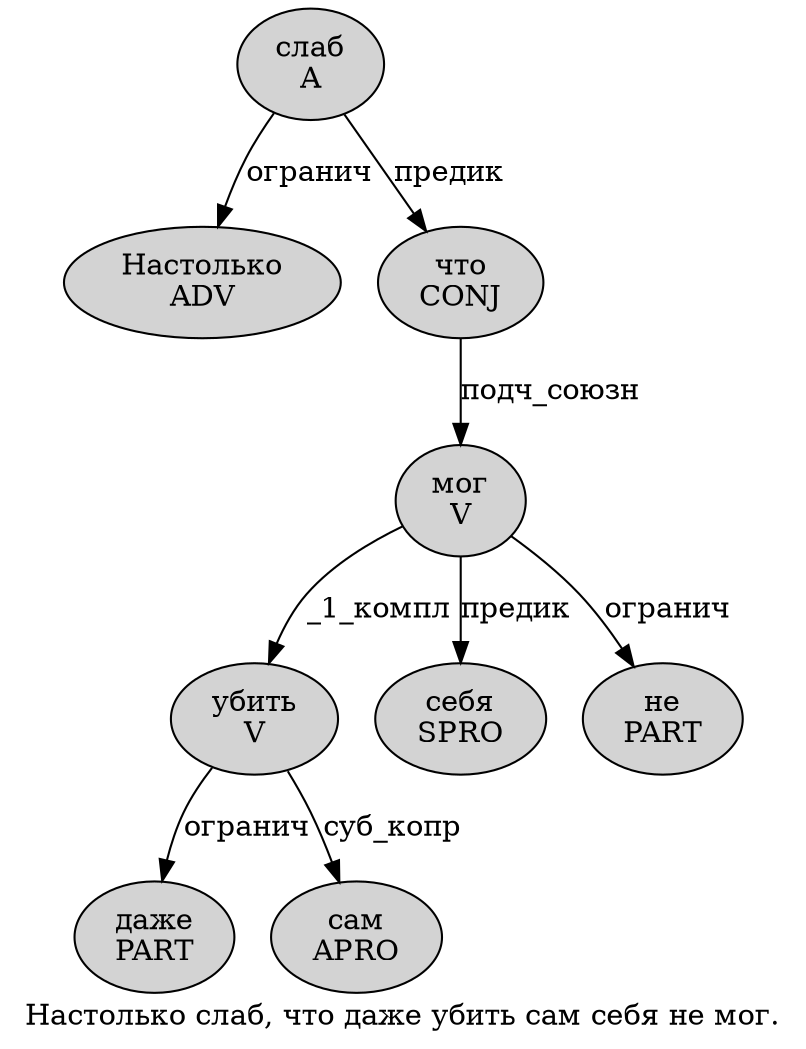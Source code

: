 digraph SENTENCE_1387 {
	graph [label="Настолько слаб, что даже убить сам себя не мог."]
	node [style=filled]
		0 [label="Настолько
ADV" color="" fillcolor=lightgray penwidth=1 shape=ellipse]
		1 [label="слаб
A" color="" fillcolor=lightgray penwidth=1 shape=ellipse]
		3 [label="что
CONJ" color="" fillcolor=lightgray penwidth=1 shape=ellipse]
		4 [label="даже
PART" color="" fillcolor=lightgray penwidth=1 shape=ellipse]
		5 [label="убить
V" color="" fillcolor=lightgray penwidth=1 shape=ellipse]
		6 [label="сам
APRO" color="" fillcolor=lightgray penwidth=1 shape=ellipse]
		7 [label="себя
SPRO" color="" fillcolor=lightgray penwidth=1 shape=ellipse]
		8 [label="не
PART" color="" fillcolor=lightgray penwidth=1 shape=ellipse]
		9 [label="мог
V" color="" fillcolor=lightgray penwidth=1 shape=ellipse]
			1 -> 0 [label="огранич"]
			1 -> 3 [label="предик"]
			5 -> 4 [label="огранич"]
			5 -> 6 [label="суб_копр"]
			3 -> 9 [label="подч_союзн"]
			9 -> 5 [label="_1_компл"]
			9 -> 7 [label="предик"]
			9 -> 8 [label="огранич"]
}